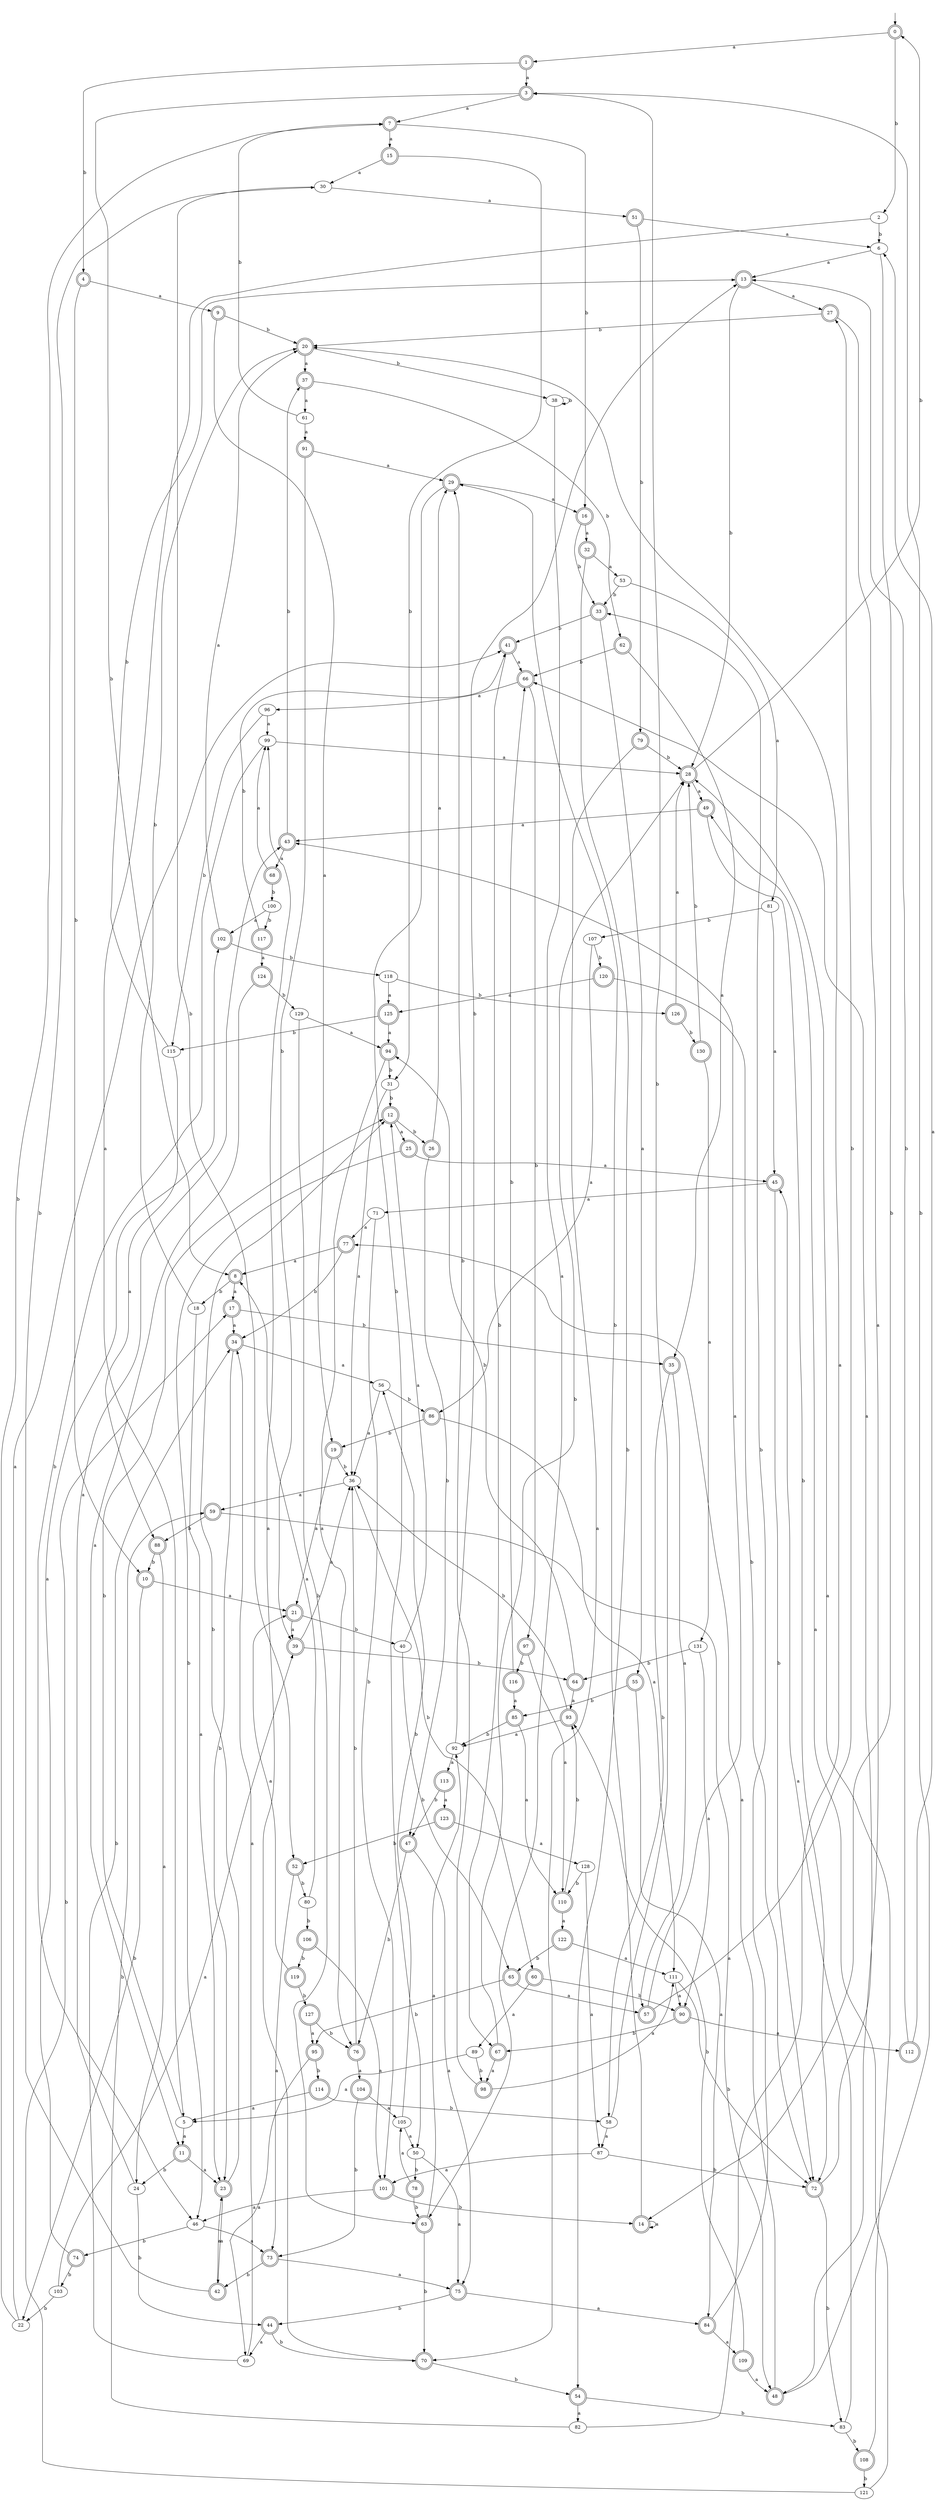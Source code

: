 digraph RandomDFA {
  __start0 [label="", shape=none];
  __start0 -> 0 [label=""];
  0 [shape=circle] [shape=doublecircle]
  0 -> 1 [label="a"]
  0 -> 2 [label="b"]
  1 [shape=doublecircle]
  1 -> 3 [label="a"]
  1 -> 4 [label="b"]
  2
  2 -> 5 [label="a"]
  2 -> 6 [label="b"]
  3 [shape=doublecircle]
  3 -> 7 [label="a"]
  3 -> 8 [label="b"]
  4 [shape=doublecircle]
  4 -> 9 [label="a"]
  4 -> 10 [label="b"]
  5
  5 -> 11 [label="a"]
  5 -> 12 [label="b"]
  6
  6 -> 13 [label="a"]
  6 -> 14 [label="b"]
  7 [shape=doublecircle]
  7 -> 15 [label="a"]
  7 -> 16 [label="b"]
  8 [shape=doublecircle]
  8 -> 17 [label="a"]
  8 -> 18 [label="b"]
  9 [shape=doublecircle]
  9 -> 19 [label="a"]
  9 -> 20 [label="b"]
  10 [shape=doublecircle]
  10 -> 21 [label="a"]
  10 -> 22 [label="b"]
  11 [shape=doublecircle]
  11 -> 23 [label="a"]
  11 -> 24 [label="b"]
  12 [shape=doublecircle]
  12 -> 25 [label="a"]
  12 -> 26 [label="b"]
  13 [shape=doublecircle]
  13 -> 27 [label="a"]
  13 -> 28 [label="b"]
  14 [shape=doublecircle]
  14 -> 14 [label="a"]
  14 -> 29 [label="b"]
  15 [shape=doublecircle]
  15 -> 30 [label="a"]
  15 -> 31 [label="b"]
  16 [shape=doublecircle]
  16 -> 32 [label="a"]
  16 -> 33 [label="b"]
  17 [shape=doublecircle]
  17 -> 34 [label="a"]
  17 -> 35 [label="b"]
  18
  18 -> 23 [label="a"]
  18 -> 20 [label="b"]
  19 [shape=doublecircle]
  19 -> 21 [label="a"]
  19 -> 36 [label="b"]
  20 [shape=doublecircle]
  20 -> 37 [label="a"]
  20 -> 38 [label="b"]
  21 [shape=doublecircle]
  21 -> 39 [label="a"]
  21 -> 40 [label="b"]
  22
  22 -> 41 [label="a"]
  22 -> 7 [label="b"]
  23 [shape=doublecircle]
  23 -> 42 [label="a"]
  23 -> 12 [label="b"]
  24
  24 -> 43 [label="a"]
  24 -> 44 [label="b"]
  25 [shape=doublecircle]
  25 -> 45 [label="a"]
  25 -> 46 [label="b"]
  26 [shape=doublecircle]
  26 -> 29 [label="a"]
  26 -> 47 [label="b"]
  27 [shape=doublecircle]
  27 -> 48 [label="a"]
  27 -> 20 [label="b"]
  28 [shape=doublecircle]
  28 -> 49 [label="a"]
  28 -> 0 [label="b"]
  29 [shape=doublecircle]
  29 -> 16 [label="a"]
  29 -> 50 [label="b"]
  30
  30 -> 51 [label="a"]
  30 -> 52 [label="b"]
  31
  31 -> 36 [label="a"]
  31 -> 12 [label="b"]
  32 [shape=doublecircle]
  32 -> 53 [label="a"]
  32 -> 54 [label="b"]
  33 [shape=doublecircle]
  33 -> 55 [label="a"]
  33 -> 41 [label="b"]
  34 [shape=doublecircle]
  34 -> 56 [label="a"]
  34 -> 23 [label="b"]
  35 [shape=doublecircle]
  35 -> 57 [label="a"]
  35 -> 58 [label="b"]
  36
  36 -> 59 [label="a"]
  36 -> 60 [label="b"]
  37 [shape=doublecircle]
  37 -> 61 [label="a"]
  37 -> 62 [label="b"]
  38
  38 -> 63 [label="a"]
  38 -> 38 [label="b"]
  39 [shape=doublecircle]
  39 -> 36 [label="a"]
  39 -> 64 [label="b"]
  40
  40 -> 12 [label="a"]
  40 -> 65 [label="b"]
  41 [shape=doublecircle]
  41 -> 66 [label="a"]
  41 -> 67 [label="b"]
  42 [shape=doublecircle]
  42 -> 23 [label="a"]
  42 -> 30 [label="b"]
  43 [shape=doublecircle]
  43 -> 68 [label="a"]
  43 -> 37 [label="b"]
  44 [shape=doublecircle]
  44 -> 69 [label="a"]
  44 -> 70 [label="b"]
  45 [shape=doublecircle]
  45 -> 71 [label="a"]
  45 -> 72 [label="b"]
  46
  46 -> 73 [label="a"]
  46 -> 74 [label="b"]
  47 [shape=doublecircle]
  47 -> 75 [label="a"]
  47 -> 76 [label="b"]
  48 [shape=doublecircle]
  48 -> 77 [label="a"]
  48 -> 3 [label="b"]
  49 [shape=doublecircle]
  49 -> 43 [label="a"]
  49 -> 72 [label="b"]
  50
  50 -> 75 [label="a"]
  50 -> 78 [label="b"]
  51 [shape=doublecircle]
  51 -> 6 [label="a"]
  51 -> 79 [label="b"]
  52 [shape=doublecircle]
  52 -> 73 [label="a"]
  52 -> 80 [label="b"]
  53
  53 -> 81 [label="a"]
  53 -> 33 [label="b"]
  54 [shape=doublecircle]
  54 -> 82 [label="a"]
  54 -> 83 [label="b"]
  55 [shape=doublecircle]
  55 -> 84 [label="a"]
  55 -> 85 [label="b"]
  56
  56 -> 36 [label="a"]
  56 -> 86 [label="b"]
  57 [shape=doublecircle]
  57 -> 43 [label="a"]
  57 -> 27 [label="b"]
  58
  58 -> 87 [label="a"]
  58 -> 3 [label="b"]
  59 [shape=doublecircle]
  59 -> 48 [label="a"]
  59 -> 88 [label="b"]
  60 [shape=doublecircle]
  60 -> 89 [label="a"]
  60 -> 90 [label="b"]
  61
  61 -> 91 [label="a"]
  61 -> 7 [label="b"]
  62 [shape=doublecircle]
  62 -> 35 [label="a"]
  62 -> 66 [label="b"]
  63 [shape=doublecircle]
  63 -> 92 [label="a"]
  63 -> 70 [label="b"]
  64 [shape=doublecircle]
  64 -> 93 [label="a"]
  64 -> 94 [label="b"]
  65 [shape=doublecircle]
  65 -> 57 [label="a"]
  65 -> 95 [label="b"]
  66 [shape=doublecircle]
  66 -> 96 [label="a"]
  66 -> 97 [label="b"]
  67 [shape=doublecircle]
  67 -> 98 [label="a"]
  67 -> 28 [label="b"]
  68 [shape=doublecircle]
  68 -> 99 [label="a"]
  68 -> 100 [label="b"]
  69
  69 -> 34 [label="a"]
  69 -> 34 [label="b"]
  70 [shape=doublecircle]
  70 -> 99 [label="a"]
  70 -> 54 [label="b"]
  71
  71 -> 77 [label="a"]
  71 -> 101 [label="b"]
  72 [shape=doublecircle]
  72 -> 66 [label="a"]
  72 -> 83 [label="b"]
  73 [shape=doublecircle]
  73 -> 75 [label="a"]
  73 -> 42 [label="b"]
  74 [shape=doublecircle]
  74 -> 102 [label="a"]
  74 -> 103 [label="b"]
  75 [shape=doublecircle]
  75 -> 84 [label="a"]
  75 -> 44 [label="b"]
  76 [shape=doublecircle]
  76 -> 104 [label="a"]
  76 -> 36 [label="b"]
  77 [shape=doublecircle]
  77 -> 8 [label="a"]
  77 -> 34 [label="b"]
  78 [shape=doublecircle]
  78 -> 105 [label="a"]
  78 -> 63 [label="b"]
  79 [shape=doublecircle]
  79 -> 70 [label="a"]
  79 -> 28 [label="b"]
  80
  80 -> 8 [label="a"]
  80 -> 106 [label="b"]
  81
  81 -> 45 [label="a"]
  81 -> 107 [label="b"]
  82
  82 -> 20 [label="a"]
  82 -> 59 [label="b"]
  83
  83 -> 45 [label="a"]
  83 -> 108 [label="b"]
  84 [shape=doublecircle]
  84 -> 109 [label="a"]
  84 -> 33 [label="b"]
  85 [shape=doublecircle]
  85 -> 110 [label="a"]
  85 -> 92 [label="b"]
  86 [shape=doublecircle]
  86 -> 111 [label="a"]
  86 -> 19 [label="b"]
  87
  87 -> 101 [label="a"]
  87 -> 72 [label="b"]
  88 [shape=doublecircle]
  88 -> 24 [label="a"]
  88 -> 10 [label="b"]
  89
  89 -> 5 [label="a"]
  89 -> 98 [label="b"]
  90 [shape=doublecircle]
  90 -> 112 [label="a"]
  90 -> 67 [label="b"]
  91 [shape=doublecircle]
  91 -> 29 [label="a"]
  91 -> 39 [label="b"]
  92
  92 -> 113 [label="a"]
  92 -> 13 [label="b"]
  93 [shape=doublecircle]
  93 -> 92 [label="a"]
  93 -> 36 [label="b"]
  94 [shape=doublecircle]
  94 -> 76 [label="a"]
  94 -> 31 [label="b"]
  95 [shape=doublecircle]
  95 -> 69 [label="a"]
  95 -> 114 [label="b"]
  96
  96 -> 99 [label="a"]
  96 -> 115 [label="b"]
  97 [shape=doublecircle]
  97 -> 110 [label="a"]
  97 -> 116 [label="b"]
  98 [shape=doublecircle]
  98 -> 111 [label="a"]
  98 -> 29 [label="b"]
  99
  99 -> 28 [label="a"]
  99 -> 46 [label="b"]
  100
  100 -> 102 [label="a"]
  100 -> 117 [label="b"]
  101 [shape=doublecircle]
  101 -> 46 [label="a"]
  101 -> 14 [label="b"]
  102 [shape=doublecircle]
  102 -> 20 [label="a"]
  102 -> 118 [label="b"]
  103
  103 -> 39 [label="a"]
  103 -> 22 [label="b"]
  104 [shape=doublecircle]
  104 -> 105 [label="a"]
  104 -> 73 [label="b"]
  105
  105 -> 50 [label="a"]
  105 -> 56 [label="b"]
  106 [shape=doublecircle]
  106 -> 101 [label="a"]
  106 -> 119 [label="b"]
  107
  107 -> 86 [label="a"]
  107 -> 120 [label="b"]
  108 [shape=doublecircle]
  108 -> 28 [label="a"]
  108 -> 121 [label="b"]
  109 [shape=doublecircle]
  109 -> 48 [label="a"]
  109 -> 93 [label="b"]
  110 [shape=doublecircle]
  110 -> 122 [label="a"]
  110 -> 93 [label="b"]
  111
  111 -> 90 [label="a"]
  111 -> 72 [label="b"]
  112 [shape=doublecircle]
  112 -> 6 [label="a"]
  112 -> 13 [label="b"]
  113 [shape=doublecircle]
  113 -> 123 [label="a"]
  113 -> 47 [label="b"]
  114 [shape=doublecircle]
  114 -> 5 [label="a"]
  114 -> 58 [label="b"]
  115
  115 -> 88 [label="a"]
  115 -> 13 [label="b"]
  116 [shape=doublecircle]
  116 -> 85 [label="a"]
  116 -> 66 [label="b"]
  117 [shape=doublecircle]
  117 -> 124 [label="a"]
  117 -> 41 [label="b"]
  118
  118 -> 125 [label="a"]
  118 -> 126 [label="b"]
  119 [shape=doublecircle]
  119 -> 21 [label="a"]
  119 -> 127 [label="b"]
  120 [shape=doublecircle]
  120 -> 125 [label="a"]
  120 -> 72 [label="b"]
  121
  121 -> 49 [label="a"]
  121 -> 17 [label="b"]
  122 [shape=doublecircle]
  122 -> 111 [label="a"]
  122 -> 65 [label="b"]
  123 [shape=doublecircle]
  123 -> 128 [label="a"]
  123 -> 52 [label="b"]
  124 [shape=doublecircle]
  124 -> 11 [label="a"]
  124 -> 129 [label="b"]
  125 [shape=doublecircle]
  125 -> 94 [label="a"]
  125 -> 115 [label="b"]
  126 [shape=doublecircle]
  126 -> 28 [label="a"]
  126 -> 130 [label="b"]
  127 [shape=doublecircle]
  127 -> 95 [label="a"]
  127 -> 76 [label="b"]
  128
  128 -> 87 [label="a"]
  128 -> 110 [label="b"]
  129
  129 -> 94 [label="a"]
  129 -> 63 [label="b"]
  130 [shape=doublecircle]
  130 -> 131 [label="a"]
  130 -> 28 [label="b"]
  131
  131 -> 90 [label="a"]
  131 -> 64 [label="b"]
}
